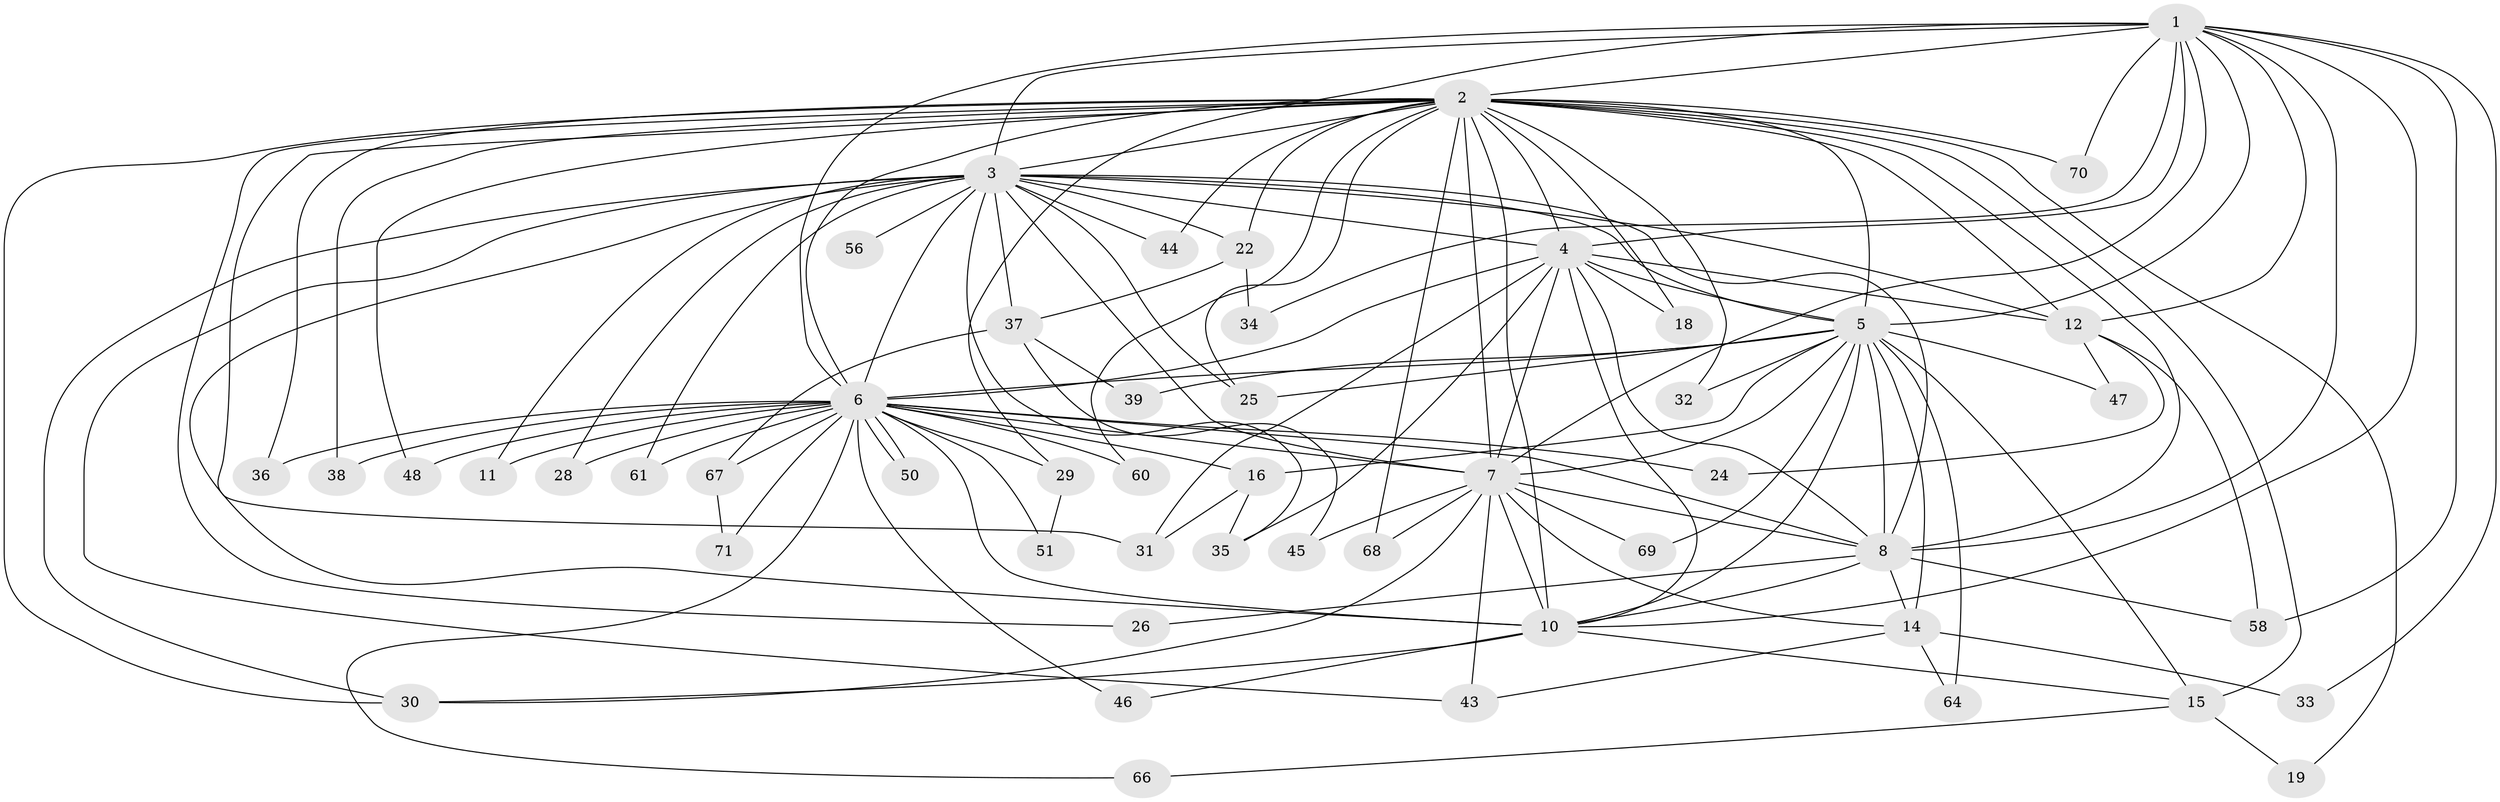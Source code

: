 // original degree distribution, {16: 0.04225352112676056, 22: 0.014084507042253521, 14: 0.014084507042253521, 19: 0.014084507042253521, 28: 0.014084507042253521, 12: 0.014084507042253521, 20: 0.014084507042253521, 13: 0.014084507042253521, 2: 0.6056338028169014, 8: 0.014084507042253521, 4: 0.04225352112676056, 6: 0.028169014084507043, 5: 0.028169014084507043, 3: 0.14084507042253522}
// Generated by graph-tools (version 1.1) at 2025/41/03/06/25 10:41:34]
// undirected, 51 vertices, 130 edges
graph export_dot {
graph [start="1"]
  node [color=gray90,style=filled];
  1 [super="+54"];
  2 [super="+9"];
  3 [super="+13"];
  4 [super="+21"];
  5 [super="+27"];
  6 [super="+17"];
  7 [super="+62"];
  8 [super="+20"];
  10 [super="+65"];
  11;
  12 [super="+49"];
  14 [super="+59"];
  15 [super="+42"];
  16;
  18;
  19;
  22 [super="+23"];
  24;
  25 [super="+40"];
  26;
  28;
  29;
  30 [super="+55"];
  31 [super="+57"];
  32;
  33;
  34 [super="+41"];
  35 [super="+52"];
  36;
  37 [super="+53"];
  38;
  39;
  43;
  44;
  45;
  46;
  47;
  48;
  50;
  51;
  56;
  58 [super="+63"];
  60;
  61;
  64;
  66;
  67;
  68;
  69;
  70;
  71;
  1 -- 2 [weight=2];
  1 -- 3;
  1 -- 4;
  1 -- 5;
  1 -- 6;
  1 -- 7;
  1 -- 8;
  1 -- 10 [weight=2];
  1 -- 12;
  1 -- 29;
  1 -- 33;
  1 -- 34 [weight=2];
  1 -- 70;
  1 -- 58;
  2 -- 3 [weight=2];
  2 -- 4 [weight=2];
  2 -- 5 [weight=2];
  2 -- 6 [weight=2];
  2 -- 7 [weight=2];
  2 -- 8 [weight=2];
  2 -- 10 [weight=2];
  2 -- 18;
  2 -- 32;
  2 -- 36;
  2 -- 48;
  2 -- 60;
  2 -- 68;
  2 -- 70;
  2 -- 12;
  2 -- 15;
  2 -- 19;
  2 -- 22 [weight=2];
  2 -- 25;
  2 -- 26;
  2 -- 30;
  2 -- 38;
  2 -- 44;
  2 -- 31;
  3 -- 4;
  3 -- 5;
  3 -- 6;
  3 -- 7;
  3 -- 8;
  3 -- 10;
  3 -- 11;
  3 -- 22;
  3 -- 28;
  3 -- 35;
  3 -- 37 [weight=2];
  3 -- 43;
  3 -- 56 [weight=2];
  3 -- 61;
  3 -- 12 [weight=2];
  3 -- 44;
  3 -- 30;
  3 -- 25;
  4 -- 5;
  4 -- 6;
  4 -- 7 [weight=2];
  4 -- 8;
  4 -- 10;
  4 -- 18;
  4 -- 31;
  4 -- 35;
  4 -- 12;
  5 -- 6 [weight=3];
  5 -- 7;
  5 -- 8;
  5 -- 10;
  5 -- 14;
  5 -- 15;
  5 -- 16;
  5 -- 25;
  5 -- 39;
  5 -- 47;
  5 -- 64;
  5 -- 69;
  5 -- 32;
  6 -- 7;
  6 -- 8;
  6 -- 10;
  6 -- 11;
  6 -- 16;
  6 -- 24;
  6 -- 28;
  6 -- 29;
  6 -- 36;
  6 -- 38;
  6 -- 46;
  6 -- 48;
  6 -- 50;
  6 -- 50;
  6 -- 51;
  6 -- 60;
  6 -- 61;
  6 -- 66;
  6 -- 67;
  6 -- 71;
  7 -- 8;
  7 -- 10;
  7 -- 14;
  7 -- 30;
  7 -- 43;
  7 -- 45;
  7 -- 68;
  7 -- 69;
  8 -- 10;
  8 -- 26;
  8 -- 58;
  8 -- 14;
  10 -- 46;
  10 -- 15;
  10 -- 30;
  12 -- 24;
  12 -- 47;
  12 -- 58;
  14 -- 33;
  14 -- 64;
  14 -- 43;
  15 -- 19;
  15 -- 66;
  16 -- 31;
  16 -- 35;
  22 -- 34;
  22 -- 37;
  29 -- 51;
  37 -- 39;
  37 -- 45;
  37 -- 67;
  67 -- 71;
}
